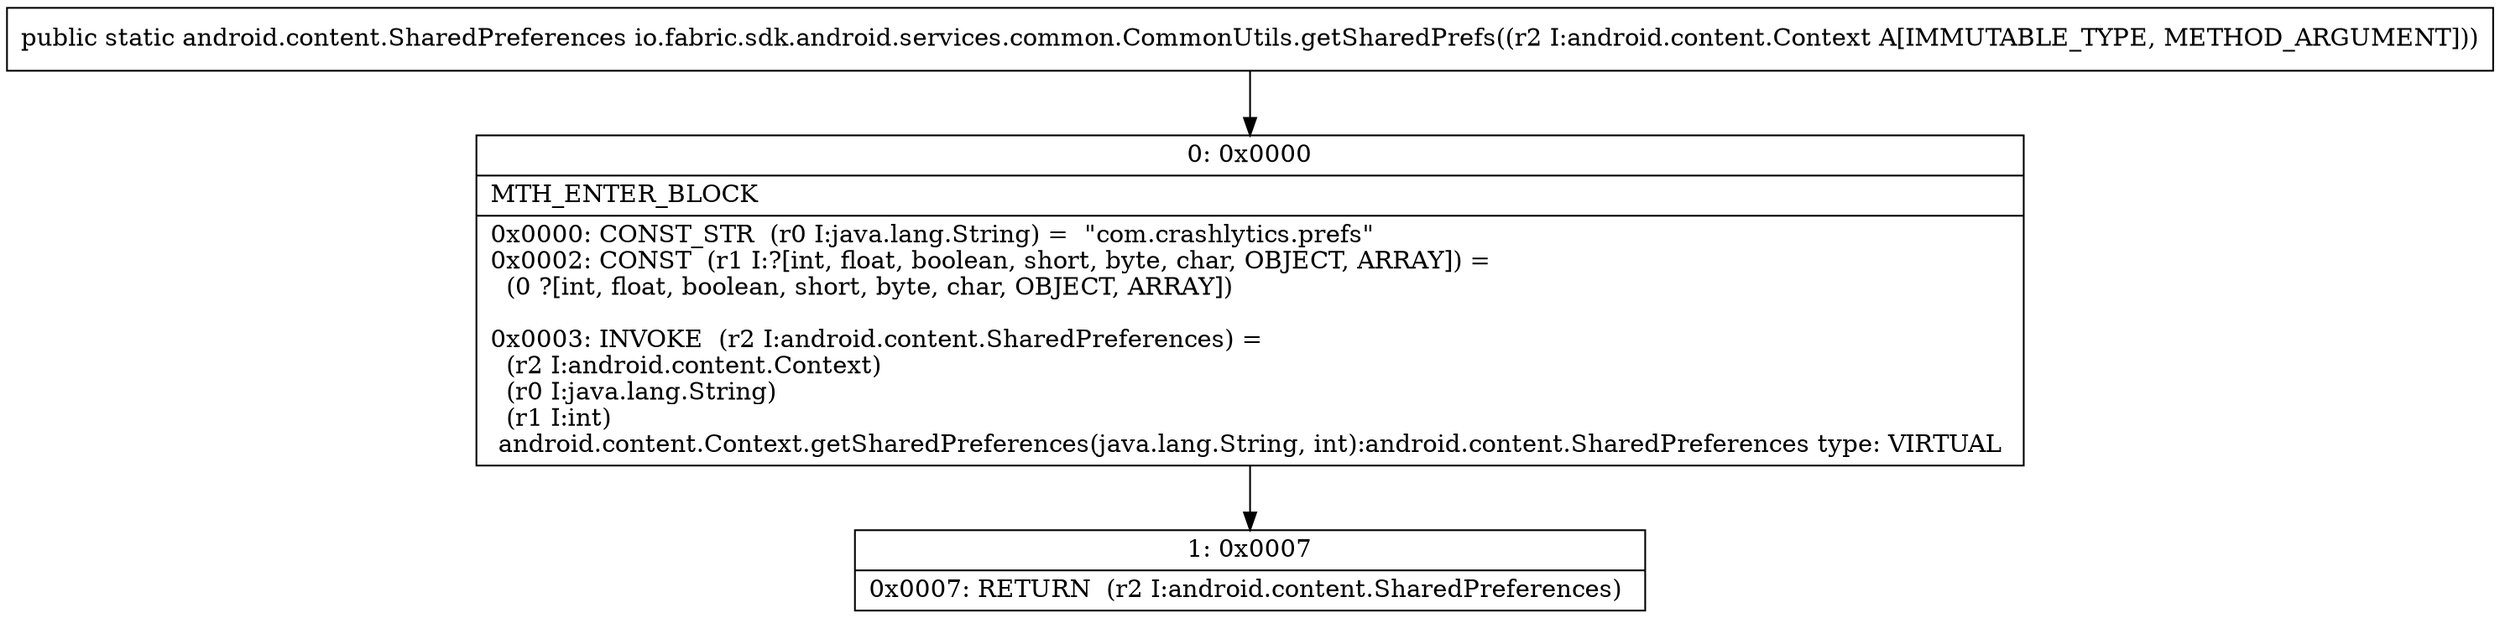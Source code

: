 digraph "CFG forio.fabric.sdk.android.services.common.CommonUtils.getSharedPrefs(Landroid\/content\/Context;)Landroid\/content\/SharedPreferences;" {
Node_0 [shape=record,label="{0\:\ 0x0000|MTH_ENTER_BLOCK\l|0x0000: CONST_STR  (r0 I:java.lang.String) =  \"com.crashlytics.prefs\" \l0x0002: CONST  (r1 I:?[int, float, boolean, short, byte, char, OBJECT, ARRAY]) = \l  (0 ?[int, float, boolean, short, byte, char, OBJECT, ARRAY])\l \l0x0003: INVOKE  (r2 I:android.content.SharedPreferences) = \l  (r2 I:android.content.Context)\l  (r0 I:java.lang.String)\l  (r1 I:int)\l android.content.Context.getSharedPreferences(java.lang.String, int):android.content.SharedPreferences type: VIRTUAL \l}"];
Node_1 [shape=record,label="{1\:\ 0x0007|0x0007: RETURN  (r2 I:android.content.SharedPreferences) \l}"];
MethodNode[shape=record,label="{public static android.content.SharedPreferences io.fabric.sdk.android.services.common.CommonUtils.getSharedPrefs((r2 I:android.content.Context A[IMMUTABLE_TYPE, METHOD_ARGUMENT])) }"];
MethodNode -> Node_0;
Node_0 -> Node_1;
}

